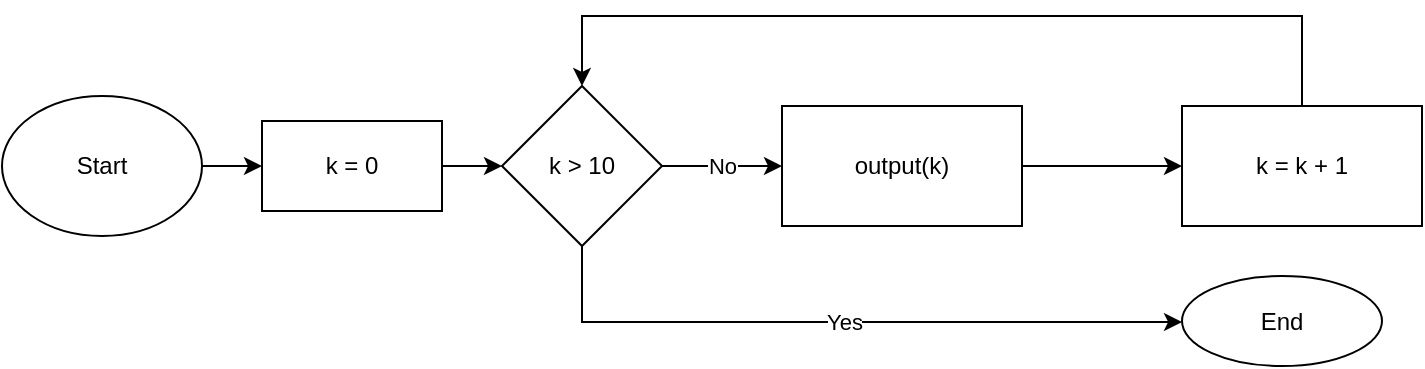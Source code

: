 <mxfile version="14.4.3" type="device" pages="5"><diagram id="C5RBs43oDa-KdzZeNtuy" name="repeat until"><mxGraphModel dx="723" dy="425" grid="1" gridSize="10" guides="1" tooltips="1" connect="1" arrows="1" fold="1" page="1" pageScale="1" pageWidth="827" pageHeight="1169" math="0" shadow="0"><root><mxCell id="WIyWlLk6GJQsqaUBKTNV-0"/><mxCell id="WIyWlLk6GJQsqaUBKTNV-1" parent="WIyWlLk6GJQsqaUBKTNV-0"/><mxCell id="qLsdsdGW5xPh1WYPZGv1-2" value="" style="edgeStyle=orthogonalEdgeStyle;rounded=0;orthogonalLoop=1;jettySize=auto;html=1;" parent="WIyWlLk6GJQsqaUBKTNV-1" source="9HxiWu3myT--X_5OIF4L-9" target="qLsdsdGW5xPh1WYPZGv1-1" edge="1"><mxGeometry relative="1" as="geometry"/></mxCell><mxCell id="9HxiWu3myT--X_5OIF4L-9" value="Start" style="ellipse;whiteSpace=wrap;html=1;" parent="WIyWlLk6GJQsqaUBKTNV-1" vertex="1"><mxGeometry x="70" y="310" width="100" height="70" as="geometry"/></mxCell><mxCell id="9HxiWu3myT--X_5OIF4L-17" value="No" style="edgeStyle=orthogonalEdgeStyle;rounded=0;orthogonalLoop=1;jettySize=auto;html=1;" parent="WIyWlLk6GJQsqaUBKTNV-1" source="9HxiWu3myT--X_5OIF4L-14" target="9HxiWu3myT--X_5OIF4L-16" edge="1"><mxGeometry relative="1" as="geometry"/></mxCell><mxCell id="9HxiWu3myT--X_5OIF4L-27" value="Yes" style="edgeStyle=orthogonalEdgeStyle;rounded=0;orthogonalLoop=1;jettySize=auto;html=1;" parent="WIyWlLk6GJQsqaUBKTNV-1" source="9HxiWu3myT--X_5OIF4L-14" target="9HxiWu3myT--X_5OIF4L-26" edge="1"><mxGeometry relative="1" as="geometry"><Array as="points"><mxPoint x="360" y="423"/></Array></mxGeometry></mxCell><mxCell id="9HxiWu3myT--X_5OIF4L-14" value="k &amp;gt; 10" style="rhombus;whiteSpace=wrap;html=1;" parent="WIyWlLk6GJQsqaUBKTNV-1" vertex="1"><mxGeometry x="320" y="305" width="80" height="80" as="geometry"/></mxCell><mxCell id="9HxiWu3myT--X_5OIF4L-19" value="" style="edgeStyle=orthogonalEdgeStyle;rounded=0;orthogonalLoop=1;jettySize=auto;html=1;" parent="WIyWlLk6GJQsqaUBKTNV-1" source="9HxiWu3myT--X_5OIF4L-16" target="9HxiWu3myT--X_5OIF4L-18" edge="1"><mxGeometry relative="1" as="geometry"/></mxCell><mxCell id="9HxiWu3myT--X_5OIF4L-16" value="output(k)" style="whiteSpace=wrap;html=1;" parent="WIyWlLk6GJQsqaUBKTNV-1" vertex="1"><mxGeometry x="460" y="315" width="120" height="60" as="geometry"/></mxCell><mxCell id="9HxiWu3myT--X_5OIF4L-23" style="edgeStyle=orthogonalEdgeStyle;rounded=0;orthogonalLoop=1;jettySize=auto;html=1;entryX=0.5;entryY=0;entryDx=0;entryDy=0;" parent="WIyWlLk6GJQsqaUBKTNV-1" source="9HxiWu3myT--X_5OIF4L-18" target="9HxiWu3myT--X_5OIF4L-14" edge="1"><mxGeometry relative="1" as="geometry"><Array as="points"><mxPoint x="720" y="270"/><mxPoint x="360" y="270"/></Array></mxGeometry></mxCell><mxCell id="9HxiWu3myT--X_5OIF4L-18" value="k = k + 1" style="whiteSpace=wrap;html=1;" parent="WIyWlLk6GJQsqaUBKTNV-1" vertex="1"><mxGeometry x="660" y="315" width="120" height="60" as="geometry"/></mxCell><mxCell id="9HxiWu3myT--X_5OIF4L-26" value="End" style="ellipse;whiteSpace=wrap;html=1;" parent="WIyWlLk6GJQsqaUBKTNV-1" vertex="1"><mxGeometry x="660" y="400" width="100" height="45" as="geometry"/></mxCell><mxCell id="qLsdsdGW5xPh1WYPZGv1-3" value="" style="edgeStyle=orthogonalEdgeStyle;rounded=0;orthogonalLoop=1;jettySize=auto;html=1;" parent="WIyWlLk6GJQsqaUBKTNV-1" source="qLsdsdGW5xPh1WYPZGv1-1" target="9HxiWu3myT--X_5OIF4L-14" edge="1"><mxGeometry relative="1" as="geometry"/></mxCell><mxCell id="qLsdsdGW5xPh1WYPZGv1-1" value="k = 0" style="whiteSpace=wrap;html=1;" parent="WIyWlLk6GJQsqaUBKTNV-1" vertex="1"><mxGeometry x="200" y="322.5" width="90" height="45" as="geometry"/></mxCell></root></mxGraphModel></diagram><diagram id="CPdZDgebvHx_RZIeetU1" name="repeat n times"><mxGraphModel dx="868" dy="510" grid="1" gridSize="10" guides="1" tooltips="1" connect="1" arrows="1" fold="1" page="1" pageScale="1" pageWidth="850" pageHeight="1100" math="0" shadow="0"><root><mxCell id="qJJzPiSPI4IYMNUeVH9H-0"/><mxCell id="qJJzPiSPI4IYMNUeVH9H-1" parent="qJJzPiSPI4IYMNUeVH9H-0"/><mxCell id="qJJzPiSPI4IYMNUeVH9H-4" value="" style="edgeStyle=orthogonalEdgeStyle;rounded=0;orthogonalLoop=1;jettySize=auto;html=1;" parent="qJJzPiSPI4IYMNUeVH9H-1" source="qJJzPiSPI4IYMNUeVH9H-2" target="qJJzPiSPI4IYMNUeVH9H-3" edge="1"><mxGeometry relative="1" as="geometry"/></mxCell><mxCell id="qJJzPiSPI4IYMNUeVH9H-2" value="Start" style="ellipse;whiteSpace=wrap;html=1;" parent="qJJzPiSPI4IYMNUeVH9H-1" vertex="1"><mxGeometry x="30" y="110" width="90" height="60" as="geometry"/></mxCell><mxCell id="qJJzPiSPI4IYMNUeVH9H-10" value="" style="edgeStyle=orthogonalEdgeStyle;rounded=0;orthogonalLoop=1;jettySize=auto;html=1;" parent="qJJzPiSPI4IYMNUeVH9H-1" source="qJJzPiSPI4IYMNUeVH9H-3" target="qJJzPiSPI4IYMNUeVH9H-9" edge="1"><mxGeometry relative="1" as="geometry"/></mxCell><mxCell id="qJJzPiSPI4IYMNUeVH9H-3" value="input(i)" style="shape=parallelogram;perimeter=parallelogramPerimeter;whiteSpace=wrap;html=1;fixedSize=1;" parent="qJJzPiSPI4IYMNUeVH9H-1" vertex="1"><mxGeometry x="160" y="110" width="120" height="60" as="geometry"/></mxCell><mxCell id="qJJzPiSPI4IYMNUeVH9H-12" value="" style="edgeStyle=orthogonalEdgeStyle;rounded=0;orthogonalLoop=1;jettySize=auto;html=1;" parent="qJJzPiSPI4IYMNUeVH9H-1" source="qJJzPiSPI4IYMNUeVH9H-9" target="qJJzPiSPI4IYMNUeVH9H-11" edge="1"><mxGeometry relative="1" as="geometry"/></mxCell><mxCell id="qJJzPiSPI4IYMNUeVH9H-9" value="x = 0&lt;br&gt;count = 0" style="whiteSpace=wrap;html=1;" parent="qJJzPiSPI4IYMNUeVH9H-1" vertex="1"><mxGeometry x="300" y="117.5" width="80" height="45" as="geometry"/></mxCell><mxCell id="qJJzPiSPI4IYMNUeVH9H-14" value="Yes" style="edgeStyle=orthogonalEdgeStyle;rounded=0;orthogonalLoop=1;jettySize=auto;html=1;" parent="qJJzPiSPI4IYMNUeVH9H-1" source="qJJzPiSPI4IYMNUeVH9H-11" target="qJJzPiSPI4IYMNUeVH9H-13" edge="1"><mxGeometry relative="1" as="geometry"><Array as="points"><mxPoint x="460" y="210"/><mxPoint x="730" y="210"/></Array></mxGeometry></mxCell><mxCell id="qJJzPiSPI4IYMNUeVH9H-16" value="No" style="edgeStyle=orthogonalEdgeStyle;rounded=0;orthogonalLoop=1;jettySize=auto;html=1;" parent="qJJzPiSPI4IYMNUeVH9H-1" source="qJJzPiSPI4IYMNUeVH9H-11" target="qJJzPiSPI4IYMNUeVH9H-15" edge="1"><mxGeometry relative="1" as="geometry"/></mxCell><mxCell id="qJJzPiSPI4IYMNUeVH9H-11" value="x &amp;gt; i" style="rhombus;whiteSpace=wrap;html=1;" parent="qJJzPiSPI4IYMNUeVH9H-1" vertex="1"><mxGeometry x="420" y="100" width="80" height="80" as="geometry"/></mxCell><mxCell id="qJJzPiSPI4IYMNUeVH9H-13" value="End" style="ellipse;whiteSpace=wrap;html=1;" parent="qJJzPiSPI4IYMNUeVH9H-1" vertex="1"><mxGeometry x="680" y="180" width="100" height="50" as="geometry"/></mxCell><mxCell id="1y1gjfdM49kXVBkyq1RS-1" value="" style="edgeStyle=orthogonalEdgeStyle;rounded=0;orthogonalLoop=1;jettySize=auto;html=1;" parent="qJJzPiSPI4IYMNUeVH9H-1" source="qJJzPiSPI4IYMNUeVH9H-15" target="1y1gjfdM49kXVBkyq1RS-0" edge="1"><mxGeometry relative="1" as="geometry"/></mxCell><mxCell id="qJJzPiSPI4IYMNUeVH9H-15" value="count = count + 2&lt;br&gt;x = x + 1" style="whiteSpace=wrap;html=1;" parent="qJJzPiSPI4IYMNUeVH9H-1" vertex="1"><mxGeometry x="550" y="110" width="120" height="60" as="geometry"/></mxCell><mxCell id="1y1gjfdM49kXVBkyq1RS-2" style="edgeStyle=orthogonalEdgeStyle;rounded=0;orthogonalLoop=1;jettySize=auto;html=1;entryX=0.5;entryY=0;entryDx=0;entryDy=0;" parent="qJJzPiSPI4IYMNUeVH9H-1" source="1y1gjfdM49kXVBkyq1RS-0" target="qJJzPiSPI4IYMNUeVH9H-11" edge="1"><mxGeometry relative="1" as="geometry"><Array as="points"><mxPoint x="740" y="70"/><mxPoint x="460" y="70"/></Array></mxGeometry></mxCell><mxCell id="1y1gjfdM49kXVBkyq1RS-0" value="&lt;span style=&quot;color: rgb(0 , 0 , 0) ; font-family: &amp;#34;helvetica&amp;#34; ; font-size: 12px ; font-style: normal ; font-weight: 400 ; letter-spacing: normal ; text-align: center ; text-indent: 0px ; text-transform: none ; word-spacing: 0px ; background-color: rgb(248 , 249 , 250) ; display: inline ; float: none&quot;&gt;output(count)&lt;/span&gt;" style="whiteSpace=wrap;html=1;" parent="qJJzPiSPI4IYMNUeVH9H-1" vertex="1"><mxGeometry x="690" y="110" width="120" height="60" as="geometry"/></mxCell></root></mxGraphModel></diagram><diagram id="GE_d2ePdY4xZKqi7Vulk" name="traversal"><mxGraphModel dx="868" dy="510" grid="1" gridSize="10" guides="1" tooltips="1" connect="1" arrows="1" fold="1" page="1" pageScale="1" pageWidth="850" pageHeight="1100" math="0" shadow="0"><root><mxCell id="dgjYIbneIesTARkVg4cV-0"/><mxCell id="dgjYIbneIesTARkVg4cV-1" parent="dgjYIbneIesTARkVg4cV-0"/><mxCell id="dgjYIbneIesTARkVg4cV-4" value="" style="edgeStyle=orthogonalEdgeStyle;rounded=0;orthogonalLoop=1;jettySize=auto;html=1;" parent="dgjYIbneIesTARkVg4cV-1" source="dgjYIbneIesTARkVg4cV-2" target="dgjYIbneIesTARkVg4cV-3" edge="1"><mxGeometry relative="1" as="geometry"/></mxCell><mxCell id="dgjYIbneIesTARkVg4cV-2" value="Start" style="ellipse;whiteSpace=wrap;html=1;" parent="dgjYIbneIesTARkVg4cV-1" vertex="1"><mxGeometry x="30" y="140" width="100" height="60" as="geometry"/></mxCell><mxCell id="dgjYIbneIesTARkVg4cV-6" value="" style="edgeStyle=orthogonalEdgeStyle;rounded=0;orthogonalLoop=1;jettySize=auto;html=1;" parent="dgjYIbneIesTARkVg4cV-1" source="dgjYIbneIesTARkVg4cV-3" target="dgjYIbneIesTARkVg4cV-5" edge="1"><mxGeometry relative="1" as="geometry"/></mxCell><mxCell id="dgjYIbneIesTARkVg4cV-3" value="x = 0" style="whiteSpace=wrap;html=1;" parent="dgjYIbneIesTARkVg4cV-1" vertex="1"><mxGeometry x="170" y="150" width="80" height="40" as="geometry"/></mxCell><mxCell id="dgjYIbneIesTARkVg4cV-8" value="Yes" style="edgeStyle=orthogonalEdgeStyle;rounded=0;orthogonalLoop=1;jettySize=auto;html=1;" parent="dgjYIbneIesTARkVg4cV-1" source="dgjYIbneIesTARkVg4cV-5" target="dgjYIbneIesTARkVg4cV-7" edge="1"><mxGeometry relative="1" as="geometry"/></mxCell><mxCell id="dgjYIbneIesTARkVg4cV-10" value="No" style="edgeStyle=orthogonalEdgeStyle;rounded=0;orthogonalLoop=1;jettySize=auto;html=1;" parent="dgjYIbneIesTARkVg4cV-1" source="dgjYIbneIesTARkVg4cV-5" target="dgjYIbneIesTARkVg4cV-9" edge="1"><mxGeometry relative="1" as="geometry"/></mxCell><mxCell id="dgjYIbneIesTARkVg4cV-5" value="x &amp;gt; 70" style="rhombus;whiteSpace=wrap;html=1;" parent="dgjYIbneIesTARkVg4cV-1" vertex="1"><mxGeometry x="280" y="130" width="80" height="80" as="geometry"/></mxCell><mxCell id="dgjYIbneIesTARkVg4cV-7" value="End" style="ellipse;whiteSpace=wrap;html=1;" parent="dgjYIbneIesTARkVg4cV-1" vertex="1"><mxGeometry x="280" y="260" width="80" height="40" as="geometry"/></mxCell><mxCell id="dgjYIbneIesTARkVg4cV-14" value="" style="edgeStyle=orthogonalEdgeStyle;rounded=0;orthogonalLoop=1;jettySize=auto;html=1;" parent="dgjYIbneIesTARkVg4cV-1" source="dgjYIbneIesTARkVg4cV-9" target="dgjYIbneIesTARkVg4cV-13" edge="1"><mxGeometry relative="1" as="geometry"/></mxCell><mxCell id="dgjYIbneIesTARkVg4cV-9" value="output(x)" style="whiteSpace=wrap;html=1;" parent="dgjYIbneIesTARkVg4cV-1" vertex="1"><mxGeometry x="410" y="150" width="90" height="40" as="geometry"/></mxCell><mxCell id="dgjYIbneIesTARkVg4cV-15" style="edgeStyle=orthogonalEdgeStyle;rounded=0;orthogonalLoop=1;jettySize=auto;html=1;entryX=0.5;entryY=0;entryDx=0;entryDy=0;" parent="dgjYIbneIesTARkVg4cV-1" source="dgjYIbneIesTARkVg4cV-13" target="dgjYIbneIesTARkVg4cV-5" edge="1"><mxGeometry relative="1" as="geometry"><Array as="points"><mxPoint x="580" y="110"/><mxPoint x="320" y="110"/></Array></mxGeometry></mxCell><mxCell id="dgjYIbneIesTARkVg4cV-13" value="x = x + 1" style="whiteSpace=wrap;html=1;" parent="dgjYIbneIesTARkVg4cV-1" vertex="1"><mxGeometry x="540" y="150" width="90" height="40" as="geometry"/></mxCell></root></mxGraphModel></diagram><diagram id="0p2jjON_yjCzXYR3_Py4" name="while d"><mxGraphModel dx="868" dy="1610" grid="1" gridSize="10" guides="1" tooltips="1" connect="1" arrows="1" fold="1" page="1" pageScale="1" pageWidth="850" pageHeight="1100" math="0" shadow="0"><root><mxCell id="lv_4w8ptngX6mLycndW0-0"/><mxCell id="lv_4w8ptngX6mLycndW0-1" parent="lv_4w8ptngX6mLycndW0-0"/><mxCell id="lv_4w8ptngX6mLycndW0-4" value="" style="edgeStyle=orthogonalEdgeStyle;rounded=0;orthogonalLoop=1;jettySize=auto;html=1;" parent="lv_4w8ptngX6mLycndW0-1" source="lv_4w8ptngX6mLycndW0-2" target="lv_4w8ptngX6mLycndW0-3" edge="1"><mxGeometry relative="1" as="geometry"/></mxCell><mxCell id="lv_4w8ptngX6mLycndW0-2" value="Start" style="ellipse;whiteSpace=wrap;html=1;" parent="lv_4w8ptngX6mLycndW0-1" vertex="1"><mxGeometry x="70" y="-945" width="80" height="50" as="geometry"/></mxCell><mxCell id="lv_4w8ptngX6mLycndW0-6" value="" style="edgeStyle=orthogonalEdgeStyle;rounded=0;orthogonalLoop=1;jettySize=auto;html=1;" parent="lv_4w8ptngX6mLycndW0-1" source="lv_4w8ptngX6mLycndW0-3" target="lv_4w8ptngX6mLycndW0-5" edge="1"><mxGeometry relative="1" as="geometry"/></mxCell><mxCell id="lv_4w8ptngX6mLycndW0-3" value="t = 0" style="whiteSpace=wrap;html=1;" parent="lv_4w8ptngX6mLycndW0-1" vertex="1"><mxGeometry x="200" y="-940" width="90" height="40" as="geometry"/></mxCell><mxCell id="lv_4w8ptngX6mLycndW0-11" value="Yes" style="edgeStyle=orthogonalEdgeStyle;rounded=0;orthogonalLoop=1;jettySize=auto;html=1;entryX=0.5;entryY=0;entryDx=0;entryDy=0;" parent="lv_4w8ptngX6mLycndW0-1" source="lv_4w8ptngX6mLycndW0-5" target="lv_4w8ptngX6mLycndW0-9" edge="1"><mxGeometry relative="1" as="geometry"><Array as="points"><mxPoint x="370" y="-860"/></Array></mxGeometry></mxCell><mxCell id="lv_4w8ptngX6mLycndW0-13" value="No" style="edgeStyle=orthogonalEdgeStyle;rounded=0;orthogonalLoop=1;jettySize=auto;html=1;" parent="lv_4w8ptngX6mLycndW0-1" source="lv_4w8ptngX6mLycndW0-5" target="lv_4w8ptngX6mLycndW0-12" edge="1"><mxGeometry relative="1" as="geometry"/></mxCell><mxCell id="lv_4w8ptngX6mLycndW0-5" value="t &amp;gt; 88" style="rhombus;whiteSpace=wrap;html=1;" parent="lv_4w8ptngX6mLycndW0-1" vertex="1"><mxGeometry x="330" y="-960" width="80" height="80" as="geometry"/></mxCell><mxCell id="lv_4w8ptngX6mLycndW0-9" value="End" style="ellipse;whiteSpace=wrap;html=1;" parent="lv_4w8ptngX6mLycndW0-1" vertex="1"><mxGeometry x="330" y="-830" width="80" height="50" as="geometry"/></mxCell><mxCell id="lv_4w8ptngX6mLycndW0-15" value="" style="edgeStyle=orthogonalEdgeStyle;rounded=0;orthogonalLoop=1;jettySize=auto;html=1;" parent="lv_4w8ptngX6mLycndW0-1" source="lv_4w8ptngX6mLycndW0-12" target="lv_4w8ptngX6mLycndW0-14" edge="1"><mxGeometry relative="1" as="geometry"/></mxCell><mxCell id="lv_4w8ptngX6mLycndW0-12" value="output(t)" style="whiteSpace=wrap;html=1;" parent="lv_4w8ptngX6mLycndW0-1" vertex="1"><mxGeometry x="470" y="-940" width="100" height="40" as="geometry"/></mxCell><mxCell id="lv_4w8ptngX6mLycndW0-16" style="edgeStyle=orthogonalEdgeStyle;rounded=0;orthogonalLoop=1;jettySize=auto;html=1;entryX=0.5;entryY=0;entryDx=0;entryDy=0;" parent="lv_4w8ptngX6mLycndW0-1" source="lv_4w8ptngX6mLycndW0-14" target="lv_4w8ptngX6mLycndW0-5" edge="1"><mxGeometry relative="1" as="geometry"><Array as="points"><mxPoint x="660" y="-990"/><mxPoint x="370" y="-990"/></Array></mxGeometry></mxCell><mxCell id="lv_4w8ptngX6mLycndW0-14" value="t = t + 1" style="whiteSpace=wrap;html=1;" parent="lv_4w8ptngX6mLycndW0-1" vertex="1"><mxGeometry x="610" y="-940" width="100" height="40" as="geometry"/></mxCell></root></mxGraphModel></diagram><diagram id="by45pnPrDEAJOLsLR1Eb" name="Tugas"><mxGraphModel dx="868" dy="510" grid="1" gridSize="10" guides="1" tooltips="1" connect="1" arrows="1" fold="1" page="1" pageScale="1" pageWidth="850" pageHeight="1100" math="0" shadow="0"><root><mxCell id="ePpPq1Q4nB2RpSdKkYHv-0"/><mxCell id="ePpPq1Q4nB2RpSdKkYHv-1" parent="ePpPq1Q4nB2RpSdKkYHv-0"/><mxCell id="Q7wJk9XqTlacWGJlSY39-0" value="" style="edgeStyle=orthogonalEdgeStyle;rounded=0;orthogonalLoop=1;jettySize=auto;html=1;" edge="1" parent="ePpPq1Q4nB2RpSdKkYHv-1" source="Q7wJk9XqTlacWGJlSY39-1" target="Q7wJk9XqTlacWGJlSY39-11"><mxGeometry relative="1" as="geometry"/></mxCell><mxCell id="Q7wJk9XqTlacWGJlSY39-1" value="Start" style="ellipse;whiteSpace=wrap;html=1;" vertex="1" parent="ePpPq1Q4nB2RpSdKkYHv-1"><mxGeometry x="80" y="140" width="100" height="70" as="geometry"/></mxCell><mxCell id="Q7wJk9XqTlacWGJlSY39-2" value="No" style="edgeStyle=orthogonalEdgeStyle;rounded=0;orthogonalLoop=1;jettySize=auto;html=1;" edge="1" parent="ePpPq1Q4nB2RpSdKkYHv-1" source="Q7wJk9XqTlacWGJlSY39-4" target="Q7wJk9XqTlacWGJlSY39-6"><mxGeometry relative="1" as="geometry"/></mxCell><mxCell id="Q7wJk9XqTlacWGJlSY39-3" value="Yes" style="edgeStyle=orthogonalEdgeStyle;rounded=0;orthogonalLoop=1;jettySize=auto;html=1;" edge="1" parent="ePpPq1Q4nB2RpSdKkYHv-1" source="Q7wJk9XqTlacWGJlSY39-4" target="Q7wJk9XqTlacWGJlSY39-9"><mxGeometry relative="1" as="geometry"><Array as="points"><mxPoint x="370" y="253"/></Array></mxGeometry></mxCell><mxCell id="Q7wJk9XqTlacWGJlSY39-4" value="k &amp;gt; 10" style="rhombus;whiteSpace=wrap;html=1;" vertex="1" parent="ePpPq1Q4nB2RpSdKkYHv-1"><mxGeometry x="330" y="135" width="80" height="80" as="geometry"/></mxCell><mxCell id="Q7wJk9XqTlacWGJlSY39-5" value="" style="edgeStyle=orthogonalEdgeStyle;rounded=0;orthogonalLoop=1;jettySize=auto;html=1;" edge="1" parent="ePpPq1Q4nB2RpSdKkYHv-1" source="Q7wJk9XqTlacWGJlSY39-6" target="Q7wJk9XqTlacWGJlSY39-8"><mxGeometry relative="1" as="geometry"/></mxCell><mxCell id="Q7wJk9XqTlacWGJlSY39-6" value="output(k)" style="whiteSpace=wrap;html=1;" vertex="1" parent="ePpPq1Q4nB2RpSdKkYHv-1"><mxGeometry x="470" y="145" width="120" height="60" as="geometry"/></mxCell><mxCell id="Q7wJk9XqTlacWGJlSY39-7" style="edgeStyle=orthogonalEdgeStyle;rounded=0;orthogonalLoop=1;jettySize=auto;html=1;entryX=0.5;entryY=0;entryDx=0;entryDy=0;" edge="1" parent="ePpPq1Q4nB2RpSdKkYHv-1" source="Q7wJk9XqTlacWGJlSY39-8" target="Q7wJk9XqTlacWGJlSY39-4"><mxGeometry relative="1" as="geometry"><Array as="points"><mxPoint x="730" y="100"/><mxPoint x="370" y="100"/></Array></mxGeometry></mxCell><mxCell id="Q7wJk9XqTlacWGJlSY39-8" value="k = k + 1" style="whiteSpace=wrap;html=1;" vertex="1" parent="ePpPq1Q4nB2RpSdKkYHv-1"><mxGeometry x="670" y="145" width="120" height="60" as="geometry"/></mxCell><mxCell id="Q7wJk9XqTlacWGJlSY39-9" value="End" style="ellipse;whiteSpace=wrap;html=1;" vertex="1" parent="ePpPq1Q4nB2RpSdKkYHv-1"><mxGeometry x="670" y="230" width="100" height="45" as="geometry"/></mxCell><mxCell id="Q7wJk9XqTlacWGJlSY39-10" value="" style="edgeStyle=orthogonalEdgeStyle;rounded=0;orthogonalLoop=1;jettySize=auto;html=1;" edge="1" parent="ePpPq1Q4nB2RpSdKkYHv-1" source="Q7wJk9XqTlacWGJlSY39-11" target="Q7wJk9XqTlacWGJlSY39-4"><mxGeometry relative="1" as="geometry"/></mxCell><mxCell id="Q7wJk9XqTlacWGJlSY39-11" value="k = 0" style="whiteSpace=wrap;html=1;" vertex="1" parent="ePpPq1Q4nB2RpSdKkYHv-1"><mxGeometry x="210" y="152.5" width="90" height="45" as="geometry"/></mxCell><mxCell id="Q7wJk9XqTlacWGJlSY39-17" value="Repeat Until" style="text;html=1;strokeColor=none;fillColor=none;align=center;verticalAlign=middle;whiteSpace=wrap;rounded=0;" vertex="1" parent="ePpPq1Q4nB2RpSdKkYHv-1"><mxGeometry x="75" y="90" width="110" height="20" as="geometry"/></mxCell><mxCell id="P3--xmaduVsW9aotmQOb-0" value="" style="edgeStyle=orthogonalEdgeStyle;rounded=0;orthogonalLoop=1;jettySize=auto;html=1;" edge="1" parent="ePpPq1Q4nB2RpSdKkYHv-1" source="P3--xmaduVsW9aotmQOb-1" target="P3--xmaduVsW9aotmQOb-11"><mxGeometry relative="1" as="geometry"/></mxCell><mxCell id="P3--xmaduVsW9aotmQOb-1" value="Start" style="ellipse;whiteSpace=wrap;html=1;" vertex="1" parent="ePpPq1Q4nB2RpSdKkYHv-1"><mxGeometry x="80" y="390" width="100" height="70" as="geometry"/></mxCell><mxCell id="P3--xmaduVsW9aotmQOb-2" value="No" style="edgeStyle=orthogonalEdgeStyle;rounded=0;orthogonalLoop=1;jettySize=auto;html=1;" edge="1" parent="ePpPq1Q4nB2RpSdKkYHv-1" source="P3--xmaduVsW9aotmQOb-4" target="P3--xmaduVsW9aotmQOb-6"><mxGeometry relative="1" as="geometry"/></mxCell><mxCell id="P3--xmaduVsW9aotmQOb-3" value="Yes" style="edgeStyle=orthogonalEdgeStyle;rounded=0;orthogonalLoop=1;jettySize=auto;html=1;" edge="1" parent="ePpPq1Q4nB2RpSdKkYHv-1" source="P3--xmaduVsW9aotmQOb-4" target="P3--xmaduVsW9aotmQOb-9"><mxGeometry relative="1" as="geometry"><Array as="points"><mxPoint x="370" y="503"/></Array></mxGeometry></mxCell><mxCell id="P3--xmaduVsW9aotmQOb-4" value="k &amp;gt; 10" style="rhombus;whiteSpace=wrap;html=1;" vertex="1" parent="ePpPq1Q4nB2RpSdKkYHv-1"><mxGeometry x="330" y="385" width="80" height="80" as="geometry"/></mxCell><mxCell id="P3--xmaduVsW9aotmQOb-5" value="" style="edgeStyle=orthogonalEdgeStyle;rounded=0;orthogonalLoop=1;jettySize=auto;html=1;" edge="1" parent="ePpPq1Q4nB2RpSdKkYHv-1" source="P3--xmaduVsW9aotmQOb-6" target="P3--xmaduVsW9aotmQOb-8"><mxGeometry relative="1" as="geometry"/></mxCell><mxCell id="P3--xmaduVsW9aotmQOb-6" value="output(k)" style="whiteSpace=wrap;html=1;" vertex="1" parent="ePpPq1Q4nB2RpSdKkYHv-1"><mxGeometry x="470" y="395" width="120" height="60" as="geometry"/></mxCell><mxCell id="P3--xmaduVsW9aotmQOb-7" style="edgeStyle=orthogonalEdgeStyle;rounded=0;orthogonalLoop=1;jettySize=auto;html=1;entryX=0.5;entryY=0;entryDx=0;entryDy=0;" edge="1" parent="ePpPq1Q4nB2RpSdKkYHv-1" source="P3--xmaduVsW9aotmQOb-8" target="P3--xmaduVsW9aotmQOb-4"><mxGeometry relative="1" as="geometry"><Array as="points"><mxPoint x="730" y="350"/><mxPoint x="370" y="350"/></Array></mxGeometry></mxCell><mxCell id="P3--xmaduVsW9aotmQOb-8" value="k = k + 1" style="whiteSpace=wrap;html=1;" vertex="1" parent="ePpPq1Q4nB2RpSdKkYHv-1"><mxGeometry x="670" y="395" width="120" height="60" as="geometry"/></mxCell><mxCell id="P3--xmaduVsW9aotmQOb-9" value="End" style="ellipse;whiteSpace=wrap;html=1;" vertex="1" parent="ePpPq1Q4nB2RpSdKkYHv-1"><mxGeometry x="670" y="480" width="100" height="45" as="geometry"/></mxCell><mxCell id="P3--xmaduVsW9aotmQOb-10" value="" style="edgeStyle=orthogonalEdgeStyle;rounded=0;orthogonalLoop=1;jettySize=auto;html=1;" edge="1" parent="ePpPq1Q4nB2RpSdKkYHv-1" source="P3--xmaduVsW9aotmQOb-11" target="P3--xmaduVsW9aotmQOb-4"><mxGeometry relative="1" as="geometry"/></mxCell><mxCell id="P3--xmaduVsW9aotmQOb-11" value="k = 0" style="whiteSpace=wrap;html=1;" vertex="1" parent="ePpPq1Q4nB2RpSdKkYHv-1"><mxGeometry x="210" y="402.5" width="90" height="45" as="geometry"/></mxCell><mxCell id="P3--xmaduVsW9aotmQOb-12" value="Repeat N Times" style="text;html=1;strokeColor=none;fillColor=none;align=center;verticalAlign=middle;whiteSpace=wrap;rounded=0;" vertex="1" parent="ePpPq1Q4nB2RpSdKkYHv-1"><mxGeometry x="70" y="330" width="110" height="20" as="geometry"/></mxCell><mxCell id="P3--xmaduVsW9aotmQOb-13" value="Muhammad Rafli Ramadhan&lt;br&gt;1301200204&lt;br&gt;IF-44-04" style="text;html=1;strokeColor=none;fillColor=none;align=center;verticalAlign=middle;whiteSpace=wrap;rounded=0;" vertex="1" parent="ePpPq1Q4nB2RpSdKkYHv-1"><mxGeometry x="310" y="30" width="230" height="20" as="geometry"/></mxCell><mxCell id="r_pXlg-JWY9uQw6jEiNa-0" value="" style="edgeStyle=orthogonalEdgeStyle;rounded=0;orthogonalLoop=1;jettySize=auto;html=1;" edge="1" parent="ePpPq1Q4nB2RpSdKkYHv-1" source="r_pXlg-JWY9uQw6jEiNa-1" target="r_pXlg-JWY9uQw6jEiNa-3"><mxGeometry relative="1" as="geometry"/></mxCell><mxCell id="r_pXlg-JWY9uQw6jEiNa-1" value="Start" style="ellipse;whiteSpace=wrap;html=1;" vertex="1" parent="ePpPq1Q4nB2RpSdKkYHv-1"><mxGeometry x="80" y="600" width="100" height="60" as="geometry"/></mxCell><mxCell id="r_pXlg-JWY9uQw6jEiNa-2" value="" style="edgeStyle=orthogonalEdgeStyle;rounded=0;orthogonalLoop=1;jettySize=auto;html=1;" edge="1" parent="ePpPq1Q4nB2RpSdKkYHv-1" source="r_pXlg-JWY9uQw6jEiNa-3" target="r_pXlg-JWY9uQw6jEiNa-6"><mxGeometry relative="1" as="geometry"/></mxCell><mxCell id="r_pXlg-JWY9uQw6jEiNa-3" value="x = 0" style="whiteSpace=wrap;html=1;" vertex="1" parent="ePpPq1Q4nB2RpSdKkYHv-1"><mxGeometry x="220" y="610" width="80" height="40" as="geometry"/></mxCell><mxCell id="r_pXlg-JWY9uQw6jEiNa-4" value="Yes" style="edgeStyle=orthogonalEdgeStyle;rounded=0;orthogonalLoop=1;jettySize=auto;html=1;" edge="1" parent="ePpPq1Q4nB2RpSdKkYHv-1" source="r_pXlg-JWY9uQw6jEiNa-6" target="r_pXlg-JWY9uQw6jEiNa-7"><mxGeometry relative="1" as="geometry"/></mxCell><mxCell id="r_pXlg-JWY9uQw6jEiNa-5" value="No" style="edgeStyle=orthogonalEdgeStyle;rounded=0;orthogonalLoop=1;jettySize=auto;html=1;" edge="1" parent="ePpPq1Q4nB2RpSdKkYHv-1" source="r_pXlg-JWY9uQw6jEiNa-6" target="r_pXlg-JWY9uQw6jEiNa-9"><mxGeometry relative="1" as="geometry"/></mxCell><mxCell id="r_pXlg-JWY9uQw6jEiNa-6" value="x &amp;gt; 70" style="rhombus;whiteSpace=wrap;html=1;" vertex="1" parent="ePpPq1Q4nB2RpSdKkYHv-1"><mxGeometry x="330" y="590" width="80" height="80" as="geometry"/></mxCell><mxCell id="r_pXlg-JWY9uQw6jEiNa-7" value="End" style="ellipse;whiteSpace=wrap;html=1;" vertex="1" parent="ePpPq1Q4nB2RpSdKkYHv-1"><mxGeometry x="330" y="720" width="80" height="40" as="geometry"/></mxCell><mxCell id="r_pXlg-JWY9uQw6jEiNa-8" value="" style="edgeStyle=orthogonalEdgeStyle;rounded=0;orthogonalLoop=1;jettySize=auto;html=1;" edge="1" parent="ePpPq1Q4nB2RpSdKkYHv-1" source="r_pXlg-JWY9uQw6jEiNa-9" target="r_pXlg-JWY9uQw6jEiNa-11"><mxGeometry relative="1" as="geometry"/></mxCell><mxCell id="r_pXlg-JWY9uQw6jEiNa-9" value="output(x)" style="whiteSpace=wrap;html=1;" vertex="1" parent="ePpPq1Q4nB2RpSdKkYHv-1"><mxGeometry x="460" y="610" width="90" height="40" as="geometry"/></mxCell><mxCell id="r_pXlg-JWY9uQw6jEiNa-10" style="edgeStyle=orthogonalEdgeStyle;rounded=0;orthogonalLoop=1;jettySize=auto;html=1;entryX=0.5;entryY=0;entryDx=0;entryDy=0;" edge="1" parent="ePpPq1Q4nB2RpSdKkYHv-1" source="r_pXlg-JWY9uQw6jEiNa-11" target="r_pXlg-JWY9uQw6jEiNa-6"><mxGeometry relative="1" as="geometry"><Array as="points"><mxPoint x="630" y="570"/><mxPoint x="370" y="570"/></Array></mxGeometry></mxCell><mxCell id="r_pXlg-JWY9uQw6jEiNa-11" value="x = x + 1" style="whiteSpace=wrap;html=1;" vertex="1" parent="ePpPq1Q4nB2RpSdKkYHv-1"><mxGeometry x="590" y="610" width="90" height="40" as="geometry"/></mxCell><mxCell id="r_pXlg-JWY9uQw6jEiNa-12" value="Traversal" style="text;html=1;strokeColor=none;fillColor=none;align=center;verticalAlign=middle;whiteSpace=wrap;rounded=0;" vertex="1" parent="ePpPq1Q4nB2RpSdKkYHv-1"><mxGeometry x="75" y="550" width="110" height="20" as="geometry"/></mxCell><mxCell id="0lMYNoAgFhsC2xgbsPt2-12" value="" style="edgeStyle=orthogonalEdgeStyle;rounded=0;orthogonalLoop=1;jettySize=auto;html=1;" edge="1" parent="ePpPq1Q4nB2RpSdKkYHv-1" source="0lMYNoAgFhsC2xgbsPt2-13" target="0lMYNoAgFhsC2xgbsPt2-15"><mxGeometry relative="1" as="geometry"/></mxCell><mxCell id="0lMYNoAgFhsC2xgbsPt2-13" value="Start" style="ellipse;whiteSpace=wrap;html=1;" vertex="1" parent="ePpPq1Q4nB2RpSdKkYHv-1"><mxGeometry x="80" y="855" width="80" height="50" as="geometry"/></mxCell><mxCell id="0lMYNoAgFhsC2xgbsPt2-14" value="" style="edgeStyle=orthogonalEdgeStyle;rounded=0;orthogonalLoop=1;jettySize=auto;html=1;" edge="1" parent="ePpPq1Q4nB2RpSdKkYHv-1" source="0lMYNoAgFhsC2xgbsPt2-15" target="0lMYNoAgFhsC2xgbsPt2-18"><mxGeometry relative="1" as="geometry"/></mxCell><mxCell id="0lMYNoAgFhsC2xgbsPt2-15" value="t = 0" style="whiteSpace=wrap;html=1;" vertex="1" parent="ePpPq1Q4nB2RpSdKkYHv-1"><mxGeometry x="210" y="860" width="90" height="40" as="geometry"/></mxCell><mxCell id="0lMYNoAgFhsC2xgbsPt2-16" value="Yes" style="edgeStyle=orthogonalEdgeStyle;rounded=0;orthogonalLoop=1;jettySize=auto;html=1;entryX=0.5;entryY=0;entryDx=0;entryDy=0;" edge="1" parent="ePpPq1Q4nB2RpSdKkYHv-1" source="0lMYNoAgFhsC2xgbsPt2-18" target="0lMYNoAgFhsC2xgbsPt2-19"><mxGeometry relative="1" as="geometry"><Array as="points"><mxPoint x="380" y="940"/></Array></mxGeometry></mxCell><mxCell id="0lMYNoAgFhsC2xgbsPt2-17" value="No" style="edgeStyle=orthogonalEdgeStyle;rounded=0;orthogonalLoop=1;jettySize=auto;html=1;" edge="1" parent="ePpPq1Q4nB2RpSdKkYHv-1" source="0lMYNoAgFhsC2xgbsPt2-18" target="0lMYNoAgFhsC2xgbsPt2-21"><mxGeometry relative="1" as="geometry"/></mxCell><mxCell id="0lMYNoAgFhsC2xgbsPt2-18" value="t &amp;gt; 88" style="rhombus;whiteSpace=wrap;html=1;" vertex="1" parent="ePpPq1Q4nB2RpSdKkYHv-1"><mxGeometry x="340" y="840" width="80" height="80" as="geometry"/></mxCell><mxCell id="0lMYNoAgFhsC2xgbsPt2-19" value="End" style="ellipse;whiteSpace=wrap;html=1;" vertex="1" parent="ePpPq1Q4nB2RpSdKkYHv-1"><mxGeometry x="340" y="970" width="80" height="50" as="geometry"/></mxCell><mxCell id="0lMYNoAgFhsC2xgbsPt2-20" value="" style="edgeStyle=orthogonalEdgeStyle;rounded=0;orthogonalLoop=1;jettySize=auto;html=1;" edge="1" parent="ePpPq1Q4nB2RpSdKkYHv-1" source="0lMYNoAgFhsC2xgbsPt2-21" target="0lMYNoAgFhsC2xgbsPt2-23"><mxGeometry relative="1" as="geometry"/></mxCell><mxCell id="0lMYNoAgFhsC2xgbsPt2-21" value="output(t)" style="whiteSpace=wrap;html=1;" vertex="1" parent="ePpPq1Q4nB2RpSdKkYHv-1"><mxGeometry x="480" y="860" width="100" height="40" as="geometry"/></mxCell><mxCell id="0lMYNoAgFhsC2xgbsPt2-22" style="edgeStyle=orthogonalEdgeStyle;rounded=0;orthogonalLoop=1;jettySize=auto;html=1;entryX=0.5;entryY=0;entryDx=0;entryDy=0;" edge="1" parent="ePpPq1Q4nB2RpSdKkYHv-1" source="0lMYNoAgFhsC2xgbsPt2-23" target="0lMYNoAgFhsC2xgbsPt2-18"><mxGeometry relative="1" as="geometry"><Array as="points"><mxPoint x="670" y="810"/><mxPoint x="380" y="810"/></Array></mxGeometry></mxCell><mxCell id="0lMYNoAgFhsC2xgbsPt2-23" value="t = t + 1" style="whiteSpace=wrap;html=1;" vertex="1" parent="ePpPq1Q4nB2RpSdKkYHv-1"><mxGeometry x="620" y="860" width="100" height="40" as="geometry"/></mxCell><mxCell id="0lMYNoAgFhsC2xgbsPt2-24" value="While do" style="text;html=1;strokeColor=none;fillColor=none;align=center;verticalAlign=middle;whiteSpace=wrap;rounded=0;" vertex="1" parent="ePpPq1Q4nB2RpSdKkYHv-1"><mxGeometry x="90" y="800" width="60" height="20" as="geometry"/></mxCell></root></mxGraphModel></diagram></mxfile>